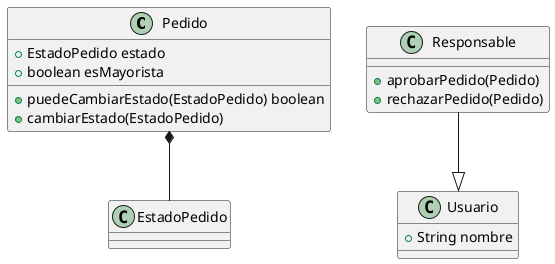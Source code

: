 @startuml
class Pedido {
    +EstadoPedido estado
    +boolean esMayorista
    +puedeCambiarEstado(EstadoPedido) boolean
    +cambiarEstado(EstadoPedido)
}

class Usuario {
    +String nombre
}

class Responsable {
    +aprobarPedido(Pedido)
    +rechazarPedido(Pedido)
}

Responsable --|> Usuario
Pedido *-- EstadoPedido
@enduml